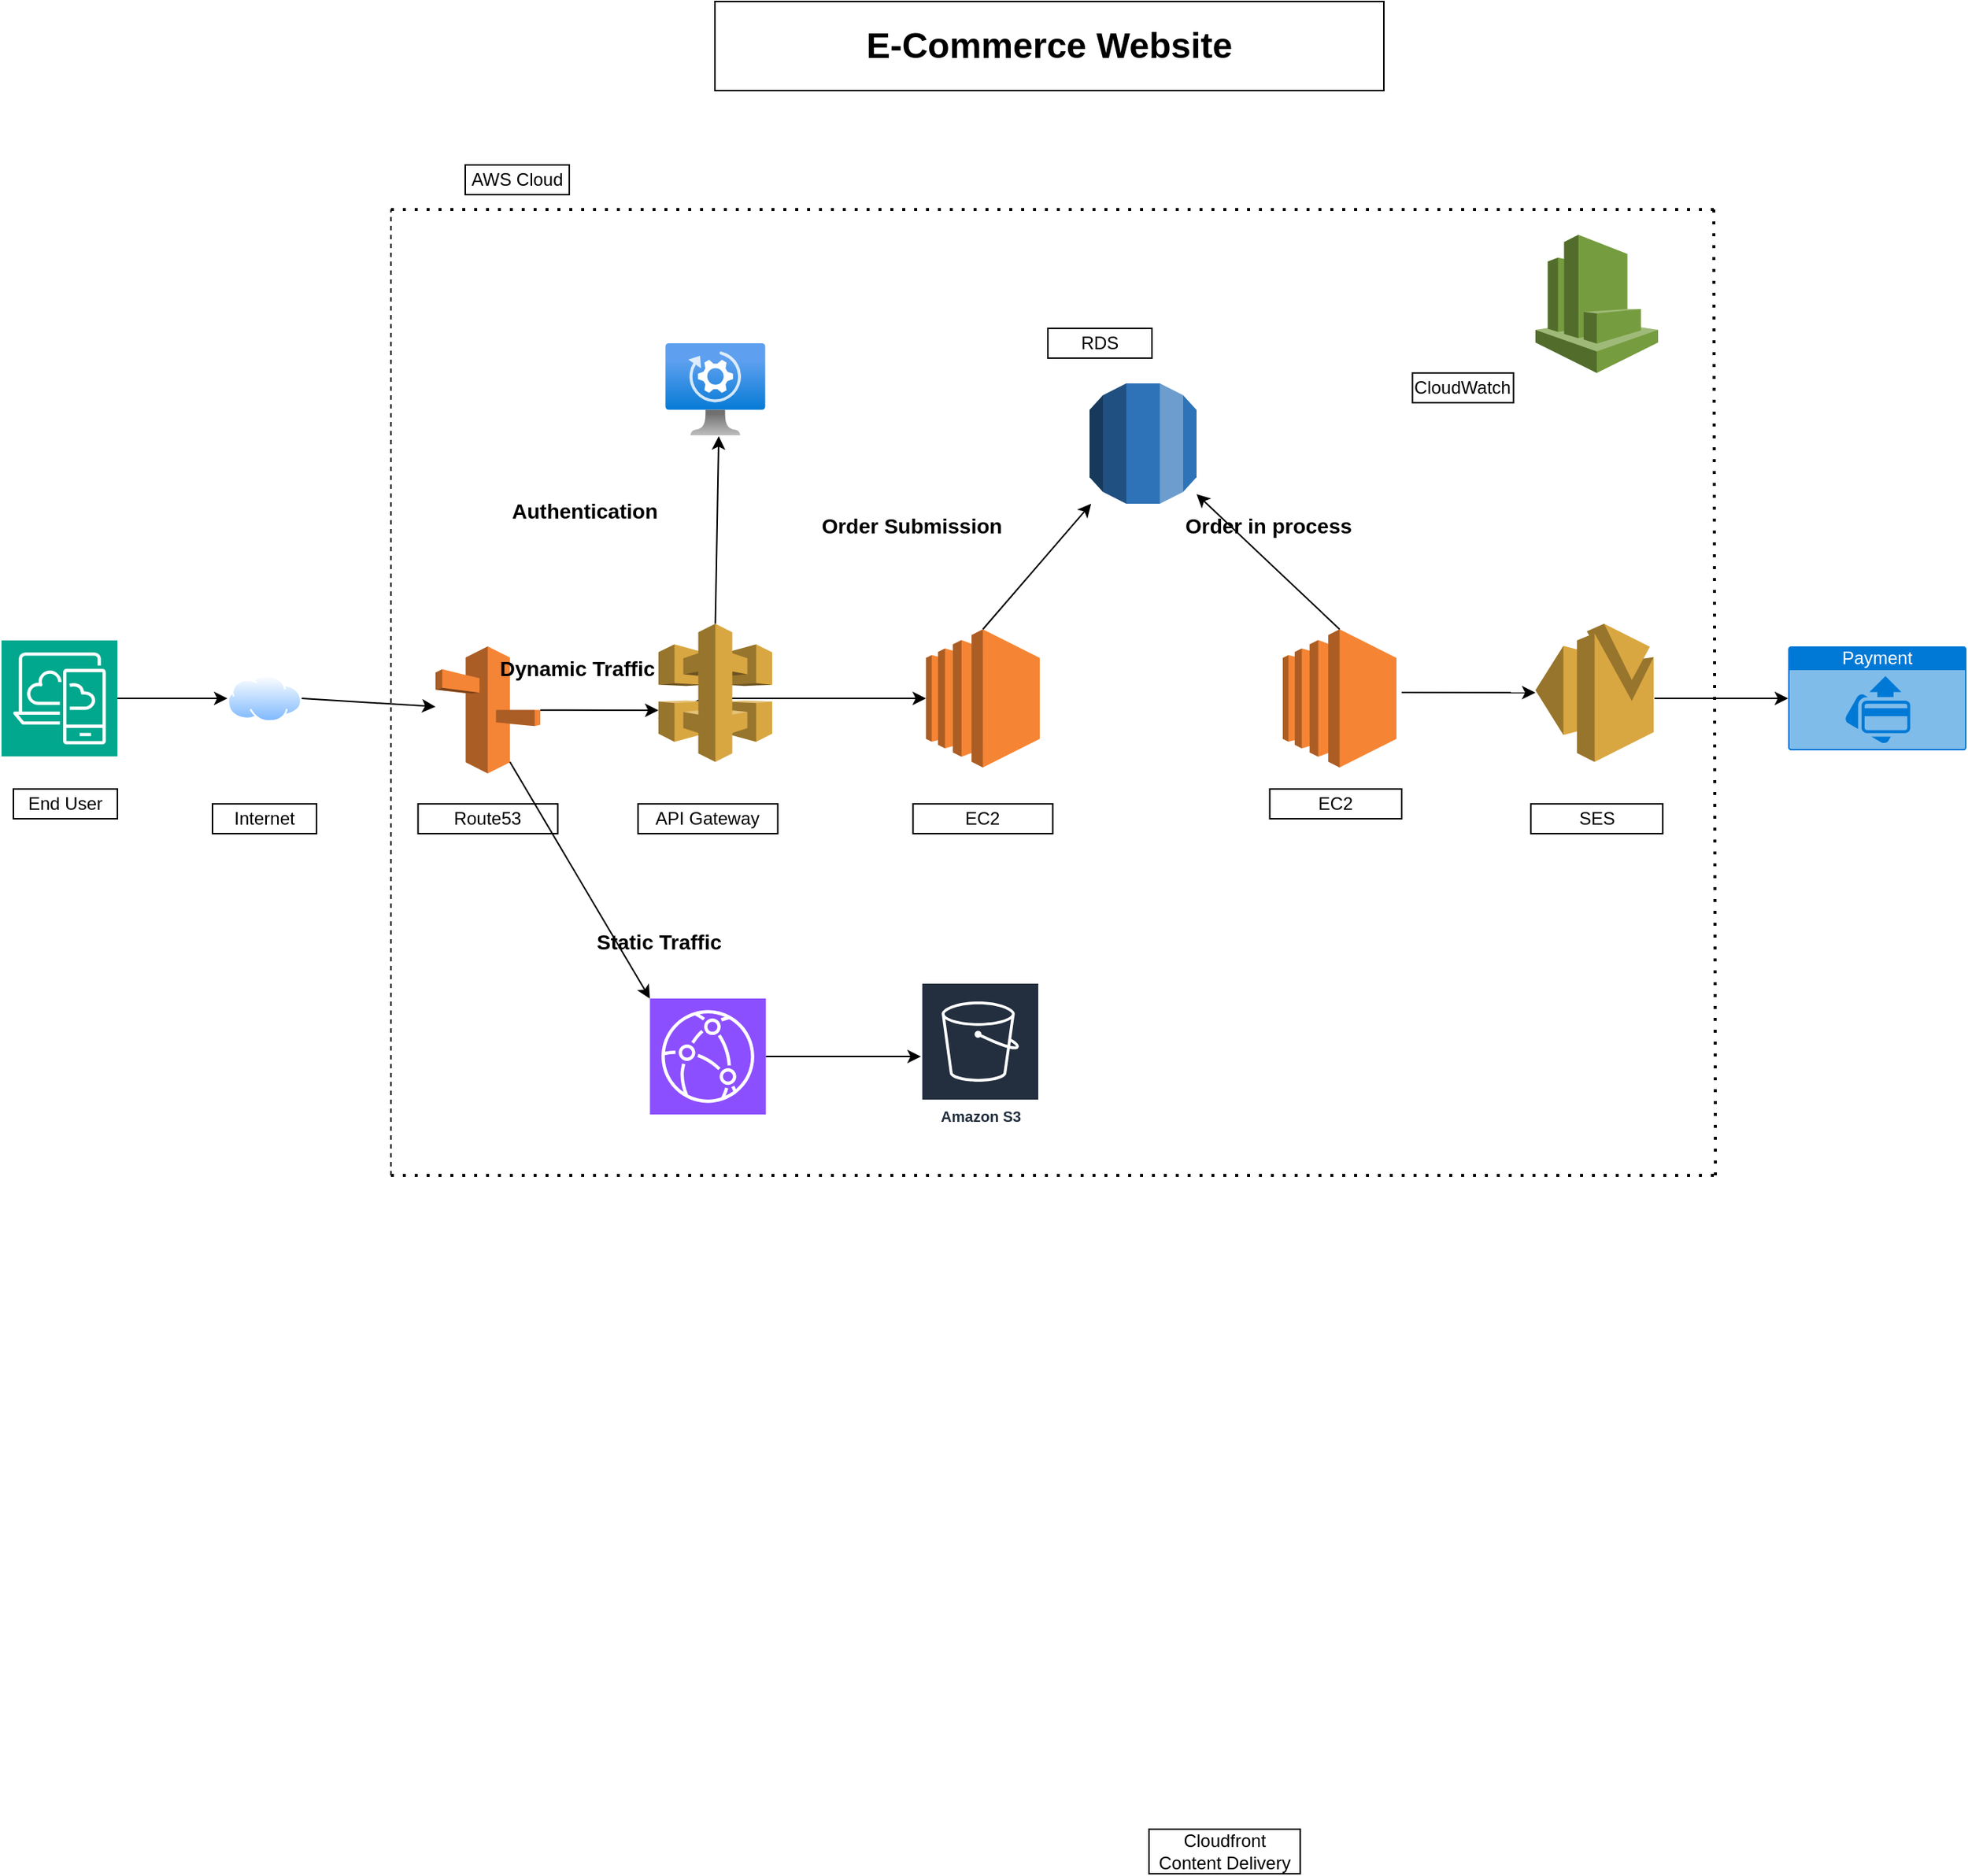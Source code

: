 <mxfile version="22.0.6" type="github">
  <diagram name="Page-1" id="uQY5dLseU4sA5uhP6Io7">
    <mxGraphModel dx="2600" dy="1990" grid="1" gridSize="10" guides="1" tooltips="1" connect="1" arrows="1" fold="1" page="1" pageScale="1" pageWidth="850" pageHeight="1100" math="0" shadow="0">
      <root>
        <mxCell id="0" />
        <mxCell id="1" parent="0" />
        <mxCell id="2kFwwQ2wgDhT5StKKF7W-3" value="" style="endArrow=none;dashed=1;html=1;rounded=0;" edge="1" parent="1">
          <mxGeometry width="50" height="50" relative="1" as="geometry">
            <mxPoint x="110" y="560" as="sourcePoint" />
            <mxPoint x="110" y="-90" as="targetPoint" />
            <Array as="points">
              <mxPoint x="110" y="240" />
            </Array>
          </mxGeometry>
        </mxCell>
        <mxCell id="2kFwwQ2wgDhT5StKKF7W-4" value="" style="endArrow=none;dashed=1;html=1;dashPattern=1 3;strokeWidth=2;rounded=0;" edge="1" parent="1">
          <mxGeometry width="50" height="50" relative="1" as="geometry">
            <mxPoint x="110" y="-90" as="sourcePoint" />
            <mxPoint x="1000" y="-90" as="targetPoint" />
          </mxGeometry>
        </mxCell>
        <mxCell id="2kFwwQ2wgDhT5StKKF7W-8" value="" style="endArrow=classic;html=1;rounded=0;" edge="1" parent="1" source="2kFwwQ2wgDhT5StKKF7W-10" target="2kFwwQ2wgDhT5StKKF7W-54">
          <mxGeometry width="50" height="50" relative="1" as="geometry">
            <mxPoint x="10" y="240" as="sourcePoint" />
            <mxPoint x="80" y="239" as="targetPoint" />
          </mxGeometry>
        </mxCell>
        <mxCell id="2kFwwQ2wgDhT5StKKF7W-9" value="AWS Cloud" style="rounded=0;whiteSpace=wrap;html=1;" vertex="1" parent="1">
          <mxGeometry x="160" y="-120" width="70" height="20" as="geometry" />
        </mxCell>
        <mxCell id="2kFwwQ2wgDhT5StKKF7W-10" value="" style="sketch=0;points=[[0,0,0],[0.25,0,0],[0.5,0,0],[0.75,0,0],[1,0,0],[0,1,0],[0.25,1,0],[0.5,1,0],[0.75,1,0],[1,1,0],[0,0.25,0],[0,0.5,0],[0,0.75,0],[1,0.25,0],[1,0.5,0],[1,0.75,0]];outlineConnect=0;fontColor=#232F3E;fillColor=#01A88D;strokeColor=#ffffff;dashed=0;verticalLabelPosition=bottom;verticalAlign=top;align=center;html=1;fontSize=12;fontStyle=0;aspect=fixed;shape=mxgraph.aws4.resourceIcon;resIcon=mxgraph.aws4.desktop_and_app_streaming;" vertex="1" parent="1">
          <mxGeometry x="-152" y="200" width="78" height="78" as="geometry" />
        </mxCell>
        <mxCell id="2kFwwQ2wgDhT5StKKF7W-12" value="End User" style="rounded=0;whiteSpace=wrap;html=1;" vertex="1" parent="1">
          <mxGeometry x="-144" y="300" width="70" height="20" as="geometry" />
        </mxCell>
        <mxCell id="2kFwwQ2wgDhT5StKKF7W-17" value="API Gateway" style="rounded=0;whiteSpace=wrap;html=1;" vertex="1" parent="1">
          <mxGeometry x="276.25" y="310" width="94" height="20" as="geometry" />
        </mxCell>
        <mxCell id="2kFwwQ2wgDhT5StKKF7W-18" value="" style="outlineConnect=0;dashed=0;verticalLabelPosition=bottom;verticalAlign=top;align=center;html=1;shape=mxgraph.aws3.ec2;fillColor=#F58534;gradientColor=none;" vertex="1" parent="1">
          <mxGeometry x="470" y="192.5" width="76.5" height="93" as="geometry" />
        </mxCell>
        <mxCell id="2kFwwQ2wgDhT5StKKF7W-19" value="" style="endArrow=classic;html=1;rounded=0;" edge="1" parent="1" source="2kFwwQ2wgDhT5StKKF7W-47" target="2kFwwQ2wgDhT5StKKF7W-18">
          <mxGeometry width="50" height="50" relative="1" as="geometry">
            <mxPoint x="310" as="sourcePoint" />
            <mxPoint x="250" y="250" as="targetPoint" />
            <Array as="points">
              <mxPoint x="320" y="239" />
            </Array>
          </mxGeometry>
        </mxCell>
        <mxCell id="2kFwwQ2wgDhT5StKKF7W-20" value="EC2" style="rounded=0;whiteSpace=wrap;html=1;" vertex="1" parent="1">
          <mxGeometry x="461.25" y="310" width="94" height="20" as="geometry" />
        </mxCell>
        <mxCell id="2kFwwQ2wgDhT5StKKF7W-21" value="" style="outlineConnect=0;dashed=0;verticalLabelPosition=bottom;verticalAlign=top;align=center;html=1;shape=mxgraph.aws3.ec2;fillColor=#F58534;gradientColor=none;" vertex="1" parent="1">
          <mxGeometry x="710" y="192.5" width="76.5" height="93" as="geometry" />
        </mxCell>
        <mxCell id="2kFwwQ2wgDhT5StKKF7W-23" value="" style="outlineConnect=0;dashed=0;verticalLabelPosition=bottom;verticalAlign=top;align=center;html=1;shape=mxgraph.aws3.rds;fillColor=#2E73B8;gradientColor=none;" vertex="1" parent="1">
          <mxGeometry x="580" y="27" width="72" height="81" as="geometry" />
        </mxCell>
        <mxCell id="2kFwwQ2wgDhT5StKKF7W-24" value="RDS" style="rounded=0;whiteSpace=wrap;html=1;" vertex="1" parent="1">
          <mxGeometry x="552" y="-10" width="70" height="20" as="geometry" />
        </mxCell>
        <mxCell id="2kFwwQ2wgDhT5StKKF7W-25" value="" style="endArrow=classic;html=1;rounded=0;exitX=0.5;exitY=0;exitDx=0;exitDy=0;exitPerimeter=0;" edge="1" parent="1" source="2kFwwQ2wgDhT5StKKF7W-18" target="2kFwwQ2wgDhT5StKKF7W-23">
          <mxGeometry width="50" height="50" relative="1" as="geometry">
            <mxPoint x="430" y="160" as="sourcePoint" />
            <mxPoint x="480" y="110" as="targetPoint" />
          </mxGeometry>
        </mxCell>
        <mxCell id="2kFwwQ2wgDhT5StKKF7W-26" value="" style="endArrow=classic;html=1;rounded=0;exitX=0.5;exitY=0;exitDx=0;exitDy=0;exitPerimeter=0;" edge="1" parent="1" source="2kFwwQ2wgDhT5StKKF7W-21" target="2kFwwQ2wgDhT5StKKF7W-23">
          <mxGeometry width="50" height="50" relative="1" as="geometry">
            <mxPoint x="350" y="140" as="sourcePoint" />
            <mxPoint x="400" y="90" as="targetPoint" />
          </mxGeometry>
        </mxCell>
        <mxCell id="2kFwwQ2wgDhT5StKKF7W-27" value="EC2" style="rounded=0;whiteSpace=wrap;html=1;" vertex="1" parent="1">
          <mxGeometry x="701.25" y="300" width="88.75" height="20" as="geometry" />
        </mxCell>
        <mxCell id="2kFwwQ2wgDhT5StKKF7W-28" value="" style="outlineConnect=0;dashed=0;verticalLabelPosition=bottom;verticalAlign=top;align=center;html=1;shape=mxgraph.aws3.cloudwatch;fillColor=#759C3E;gradientColor=none;" vertex="1" parent="1">
          <mxGeometry x="880" y="-73" width="82.5" height="93" as="geometry" />
        </mxCell>
        <mxCell id="2kFwwQ2wgDhT5StKKF7W-29" value="CloudWatch" style="rounded=0;whiteSpace=wrap;html=1;" vertex="1" parent="1">
          <mxGeometry x="797.25" y="20" width="68" height="20" as="geometry" />
        </mxCell>
        <mxCell id="2kFwwQ2wgDhT5StKKF7W-31" value="" style="outlineConnect=0;dashed=0;verticalLabelPosition=bottom;verticalAlign=top;align=center;html=1;shape=mxgraph.aws3.ses;fillColor=#D9A741;gradientColor=none;" vertex="1" parent="1">
          <mxGeometry x="880" y="188.75" width="79.5" height="93" as="geometry" />
        </mxCell>
        <mxCell id="2kFwwQ2wgDhT5StKKF7W-32" value="" style="endArrow=none;dashed=1;html=1;dashPattern=1 3;strokeWidth=2;rounded=0;" edge="1" parent="1">
          <mxGeometry width="50" height="50" relative="1" as="geometry">
            <mxPoint x="110" y="560" as="sourcePoint" />
            <mxPoint x="1000" y="560" as="targetPoint" />
          </mxGeometry>
        </mxCell>
        <mxCell id="2kFwwQ2wgDhT5StKKF7W-33" value="" style="endArrow=none;dashed=1;html=1;dashPattern=1 3;strokeWidth=2;rounded=0;" edge="1" parent="1">
          <mxGeometry width="50" height="50" relative="1" as="geometry">
            <mxPoint x="1001.067" y="560" as="sourcePoint" />
            <mxPoint x="1000" y="-90" as="targetPoint" />
          </mxGeometry>
        </mxCell>
        <mxCell id="2kFwwQ2wgDhT5StKKF7W-34" value="" style="endArrow=classic;html=1;rounded=0;" edge="1" parent="1" target="2kFwwQ2wgDhT5StKKF7W-31">
          <mxGeometry width="50" height="50" relative="1" as="geometry">
            <mxPoint x="790" y="235" as="sourcePoint" />
            <mxPoint x="450" y="220" as="targetPoint" />
          </mxGeometry>
        </mxCell>
        <mxCell id="2kFwwQ2wgDhT5StKKF7W-35" value="SES" style="rounded=0;whiteSpace=wrap;html=1;" vertex="1" parent="1">
          <mxGeometry x="876.88" y="310" width="88.75" height="20" as="geometry" />
        </mxCell>
        <mxCell id="2kFwwQ2wgDhT5StKKF7W-36" value="Payment" style="html=1;whiteSpace=wrap;strokeColor=none;fillColor=#0079D6;labelPosition=center;verticalLabelPosition=middle;verticalAlign=top;align=center;fontSize=12;outlineConnect=0;spacingTop=-6;fontColor=#FFFFFF;sketch=0;shape=mxgraph.sitemap.payment;" vertex="1" parent="1">
          <mxGeometry x="1050" y="204" width="120" height="70" as="geometry" />
        </mxCell>
        <mxCell id="2kFwwQ2wgDhT5StKKF7W-37" value="" style="endArrow=classic;html=1;rounded=0;entryX=0;entryY=0.5;entryDx=0;entryDy=0;entryPerimeter=0;" edge="1" parent="1" target="2kFwwQ2wgDhT5StKKF7W-36">
          <mxGeometry width="50" height="50" relative="1" as="geometry">
            <mxPoint x="960" y="239" as="sourcePoint" />
            <mxPoint x="450" y="220" as="targetPoint" />
          </mxGeometry>
        </mxCell>
        <mxCell id="2kFwwQ2wgDhT5StKKF7W-38" value="&lt;b&gt;&lt;font style=&quot;font-size: 14px;&quot;&gt;Order Submission&lt;/font&gt;&lt;/b&gt;" style="text;html=1;align=center;verticalAlign=middle;resizable=0;points=[];autosize=1;strokeColor=none;fillColor=none;" vertex="1" parent="1">
          <mxGeometry x="390" y="108" width="140" height="30" as="geometry" />
        </mxCell>
        <mxCell id="2kFwwQ2wgDhT5StKKF7W-39" value="&lt;b&gt;&lt;font style=&quot;font-size: 14px;&quot;&gt;Order in process&lt;/font&gt;&lt;/b&gt;" style="text;html=1;align=center;verticalAlign=middle;resizable=0;points=[];autosize=1;strokeColor=none;fillColor=none;" vertex="1" parent="1">
          <mxGeometry x="630" y="108" width="140" height="30" as="geometry" />
        </mxCell>
        <mxCell id="2kFwwQ2wgDhT5StKKF7W-42" value="" style="sketch=0;points=[[0,0,0],[0.25,0,0],[0.5,0,0],[0.75,0,0],[1,0,0],[0,1,0],[0.25,1,0],[0.5,1,0],[0.75,1,0],[1,1,0],[0,0.25,0],[0,0.5,0],[0,0.75,0],[1,0.25,0],[1,0.5,0],[1,0.75,0]];outlineConnect=0;fontColor=#232F3E;fillColor=#8C4FFF;strokeColor=#ffffff;dashed=0;verticalLabelPosition=bottom;verticalAlign=top;align=center;html=1;fontSize=12;fontStyle=0;aspect=fixed;shape=mxgraph.aws4.resourceIcon;resIcon=mxgraph.aws4.cloudfront;" vertex="1" parent="1">
          <mxGeometry x="284.25" y="441" width="78" height="78" as="geometry" />
        </mxCell>
        <mxCell id="2kFwwQ2wgDhT5StKKF7W-43" value="Amazon S3" style="sketch=0;outlineConnect=0;fontColor=#232F3E;gradientColor=none;strokeColor=#ffffff;fillColor=#232F3E;dashed=0;verticalLabelPosition=middle;verticalAlign=bottom;align=center;html=1;whiteSpace=wrap;fontSize=10;fontStyle=1;spacing=3;shape=mxgraph.aws4.productIcon;prIcon=mxgraph.aws4.s3;" vertex="1" parent="1">
          <mxGeometry x="466.5" y="430" width="80" height="100" as="geometry" />
        </mxCell>
        <mxCell id="2kFwwQ2wgDhT5StKKF7W-44" value="" style="endArrow=classic;html=1;rounded=0;exitX=1;exitY=0.5;exitDx=0;exitDy=0;exitPerimeter=0;" edge="1" parent="1" source="2kFwwQ2wgDhT5StKKF7W-42" target="2kFwwQ2wgDhT5StKKF7W-43">
          <mxGeometry width="50" height="50" relative="1" as="geometry">
            <mxPoint x="400" y="470" as="sourcePoint" />
            <mxPoint x="450" y="420" as="targetPoint" />
          </mxGeometry>
        </mxCell>
        <mxCell id="2kFwwQ2wgDhT5StKKF7W-45" value="Cloudfront Content Delivery&lt;br&gt;" style="rounded=0;whiteSpace=wrap;html=1;" vertex="1" parent="1">
          <mxGeometry x="620" y="1000" width="101.75" height="30" as="geometry" />
        </mxCell>
        <mxCell id="2kFwwQ2wgDhT5StKKF7W-47" value="" style="outlineConnect=0;dashed=0;verticalLabelPosition=bottom;verticalAlign=top;align=center;html=1;shape=mxgraph.aws3.api_gateway;fillColor=#D9A741;gradientColor=none;" vertex="1" parent="1">
          <mxGeometry x="290" y="188.75" width="76.5" height="93" as="geometry" />
        </mxCell>
        <mxCell id="2kFwwQ2wgDhT5StKKF7W-49" value="" style="image;aspect=fixed;html=1;points=[];align=center;fontSize=12;image=img/lib/azure2/compute/Automanaged_VM.svg;" vertex="1" parent="1">
          <mxGeometry x="294.25" width="68" height="62" as="geometry" />
        </mxCell>
        <mxCell id="2kFwwQ2wgDhT5StKKF7W-51" value="" style="endArrow=classic;html=1;rounded=0;exitX=0.5;exitY=0;exitDx=0;exitDy=0;exitPerimeter=0;entryX=0.534;entryY=1.009;entryDx=0;entryDy=0;entryPerimeter=0;" edge="1" parent="1" source="2kFwwQ2wgDhT5StKKF7W-47" target="2kFwwQ2wgDhT5StKKF7W-49">
          <mxGeometry width="50" height="50" relative="1" as="geometry">
            <mxPoint x="410" y="150" as="sourcePoint" />
            <mxPoint x="460" y="100" as="targetPoint" />
          </mxGeometry>
        </mxCell>
        <mxCell id="2kFwwQ2wgDhT5StKKF7W-53" value="&lt;font style=&quot;font-size: 24px;&quot;&gt;&lt;b&gt;E-Commerce Website&lt;/b&gt;&lt;/font&gt;" style="whiteSpace=wrap;html=1;" vertex="1" parent="1">
          <mxGeometry x="328" y="-230" width="450" height="60" as="geometry" />
        </mxCell>
        <mxCell id="2kFwwQ2wgDhT5StKKF7W-54" value="" style="image;aspect=fixed;perimeter=ellipsePerimeter;html=1;align=center;shadow=0;dashed=0;spacingTop=3;image=img/lib/active_directory/internet_cloud.svg;" vertex="1" parent="1">
          <mxGeometry y="223.25" width="50" height="31.5" as="geometry" />
        </mxCell>
        <mxCell id="2kFwwQ2wgDhT5StKKF7W-55" value="" style="outlineConnect=0;dashed=0;verticalLabelPosition=bottom;verticalAlign=top;align=center;html=1;shape=mxgraph.aws3.route_53;fillColor=#F58536;gradientColor=none;" vertex="1" parent="1">
          <mxGeometry x="140" y="204" width="70.5" height="85.5" as="geometry" />
        </mxCell>
        <mxCell id="2kFwwQ2wgDhT5StKKF7W-58" value="Route53" style="rounded=0;whiteSpace=wrap;html=1;" vertex="1" parent="1">
          <mxGeometry x="128.25" y="310" width="94" height="20" as="geometry" />
        </mxCell>
        <mxCell id="2kFwwQ2wgDhT5StKKF7W-59" value="Internet" style="rounded=0;whiteSpace=wrap;html=1;" vertex="1" parent="1">
          <mxGeometry x="-10" y="310" width="70" height="20" as="geometry" />
        </mxCell>
        <mxCell id="2kFwwQ2wgDhT5StKKF7W-60" value="" style="endArrow=classic;html=1;rounded=0;exitX=0.71;exitY=0.91;exitDx=0;exitDy=0;exitPerimeter=0;entryX=0;entryY=0;entryDx=0;entryDy=0;entryPerimeter=0;" edge="1" parent="1" source="2kFwwQ2wgDhT5StKKF7W-55" target="2kFwwQ2wgDhT5StKKF7W-42">
          <mxGeometry width="50" height="50" relative="1" as="geometry">
            <mxPoint x="490" y="410" as="sourcePoint" />
            <mxPoint x="540" y="360" as="targetPoint" />
          </mxGeometry>
        </mxCell>
        <mxCell id="2kFwwQ2wgDhT5StKKF7W-61" value="" style="endArrow=classic;html=1;rounded=0;" edge="1" parent="1" source="2kFwwQ2wgDhT5StKKF7W-55">
          <mxGeometry width="50" height="50" relative="1" as="geometry">
            <mxPoint x="490" y="410" as="sourcePoint" />
            <mxPoint x="290" y="247" as="targetPoint" />
          </mxGeometry>
        </mxCell>
        <mxCell id="2kFwwQ2wgDhT5StKKF7W-62" value="" style="endArrow=classic;html=1;rounded=0;exitX=1;exitY=0.5;exitDx=0;exitDy=0;" edge="1" parent="1" source="2kFwwQ2wgDhT5StKKF7W-54" target="2kFwwQ2wgDhT5StKKF7W-55">
          <mxGeometry width="50" height="50" relative="1" as="geometry">
            <mxPoint x="490" y="410" as="sourcePoint" />
            <mxPoint x="540" y="360" as="targetPoint" />
          </mxGeometry>
        </mxCell>
        <mxCell id="2kFwwQ2wgDhT5StKKF7W-63" value="&lt;b&gt;&lt;font style=&quot;font-size: 14px;&quot;&gt;Static Traffic&lt;/font&gt;&lt;/b&gt;" style="text;html=1;align=center;verticalAlign=middle;resizable=0;points=[];autosize=1;strokeColor=none;fillColor=none;" vertex="1" parent="1">
          <mxGeometry x="235" y="388" width="110" height="30" as="geometry" />
        </mxCell>
        <mxCell id="2kFwwQ2wgDhT5StKKF7W-64" value="&lt;font style=&quot;font-size: 14px;&quot;&gt;&lt;b style=&quot;&quot;&gt;Dynamic Traffic&lt;/b&gt;&lt;/font&gt;" style="text;html=1;align=center;verticalAlign=middle;resizable=0;points=[];autosize=1;strokeColor=none;fillColor=none;" vertex="1" parent="1">
          <mxGeometry x="170" y="204" width="130" height="30" as="geometry" />
        </mxCell>
        <mxCell id="2kFwwQ2wgDhT5StKKF7W-65" value="&lt;font style=&quot;font-size: 14px;&quot;&gt;&lt;b&gt;Authentication&lt;/b&gt;&lt;/font&gt;" style="text;html=1;align=center;verticalAlign=middle;resizable=0;points=[];autosize=1;strokeColor=none;fillColor=none;" vertex="1" parent="1">
          <mxGeometry x="180" y="98" width="120" height="30" as="geometry" />
        </mxCell>
      </root>
    </mxGraphModel>
  </diagram>
</mxfile>
